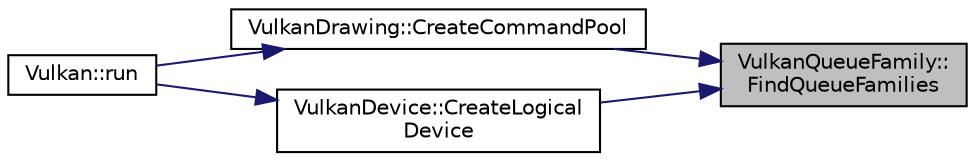 digraph "VulkanQueueFamily::FindQueueFamilies"
{
 // LATEX_PDF_SIZE
  edge [fontname="Helvetica",fontsize="10",labelfontname="Helvetica",labelfontsize="10"];
  node [fontname="Helvetica",fontsize="10",shape=record];
  rankdir="RL";
  Node1 [label="VulkanQueueFamily::\lFindQueueFamilies",height=0.2,width=0.4,color="black", fillcolor="grey75", style="filled", fontcolor="black",tooltip=" "];
  Node1 -> Node2 [dir="back",color="midnightblue",fontsize="10",style="solid"];
  Node2 [label="VulkanDrawing::CreateCommandPool",height=0.2,width=0.4,color="black", fillcolor="white", style="filled",URL="$class_vulkan_drawing.html#ad47198e0b55333658516f216b4a6866a",tooltip=" "];
  Node2 -> Node3 [dir="back",color="midnightblue",fontsize="10",style="solid"];
  Node3 [label="Vulkan::run",height=0.2,width=0.4,color="black", fillcolor="white", style="filled",URL="$class_vulkan.html#a907b374b775bdfef3a85993ba8d75115",tooltip=" "];
  Node1 -> Node4 [dir="back",color="midnightblue",fontsize="10",style="solid"];
  Node4 [label="VulkanDevice::CreateLogical\lDevice",height=0.2,width=0.4,color="black", fillcolor="white", style="filled",URL="$class_vulkan_device.html#abd4082b9022c28d074f9f67e889d4e68",tooltip=" "];
  Node4 -> Node3 [dir="back",color="midnightblue",fontsize="10",style="solid"];
}
